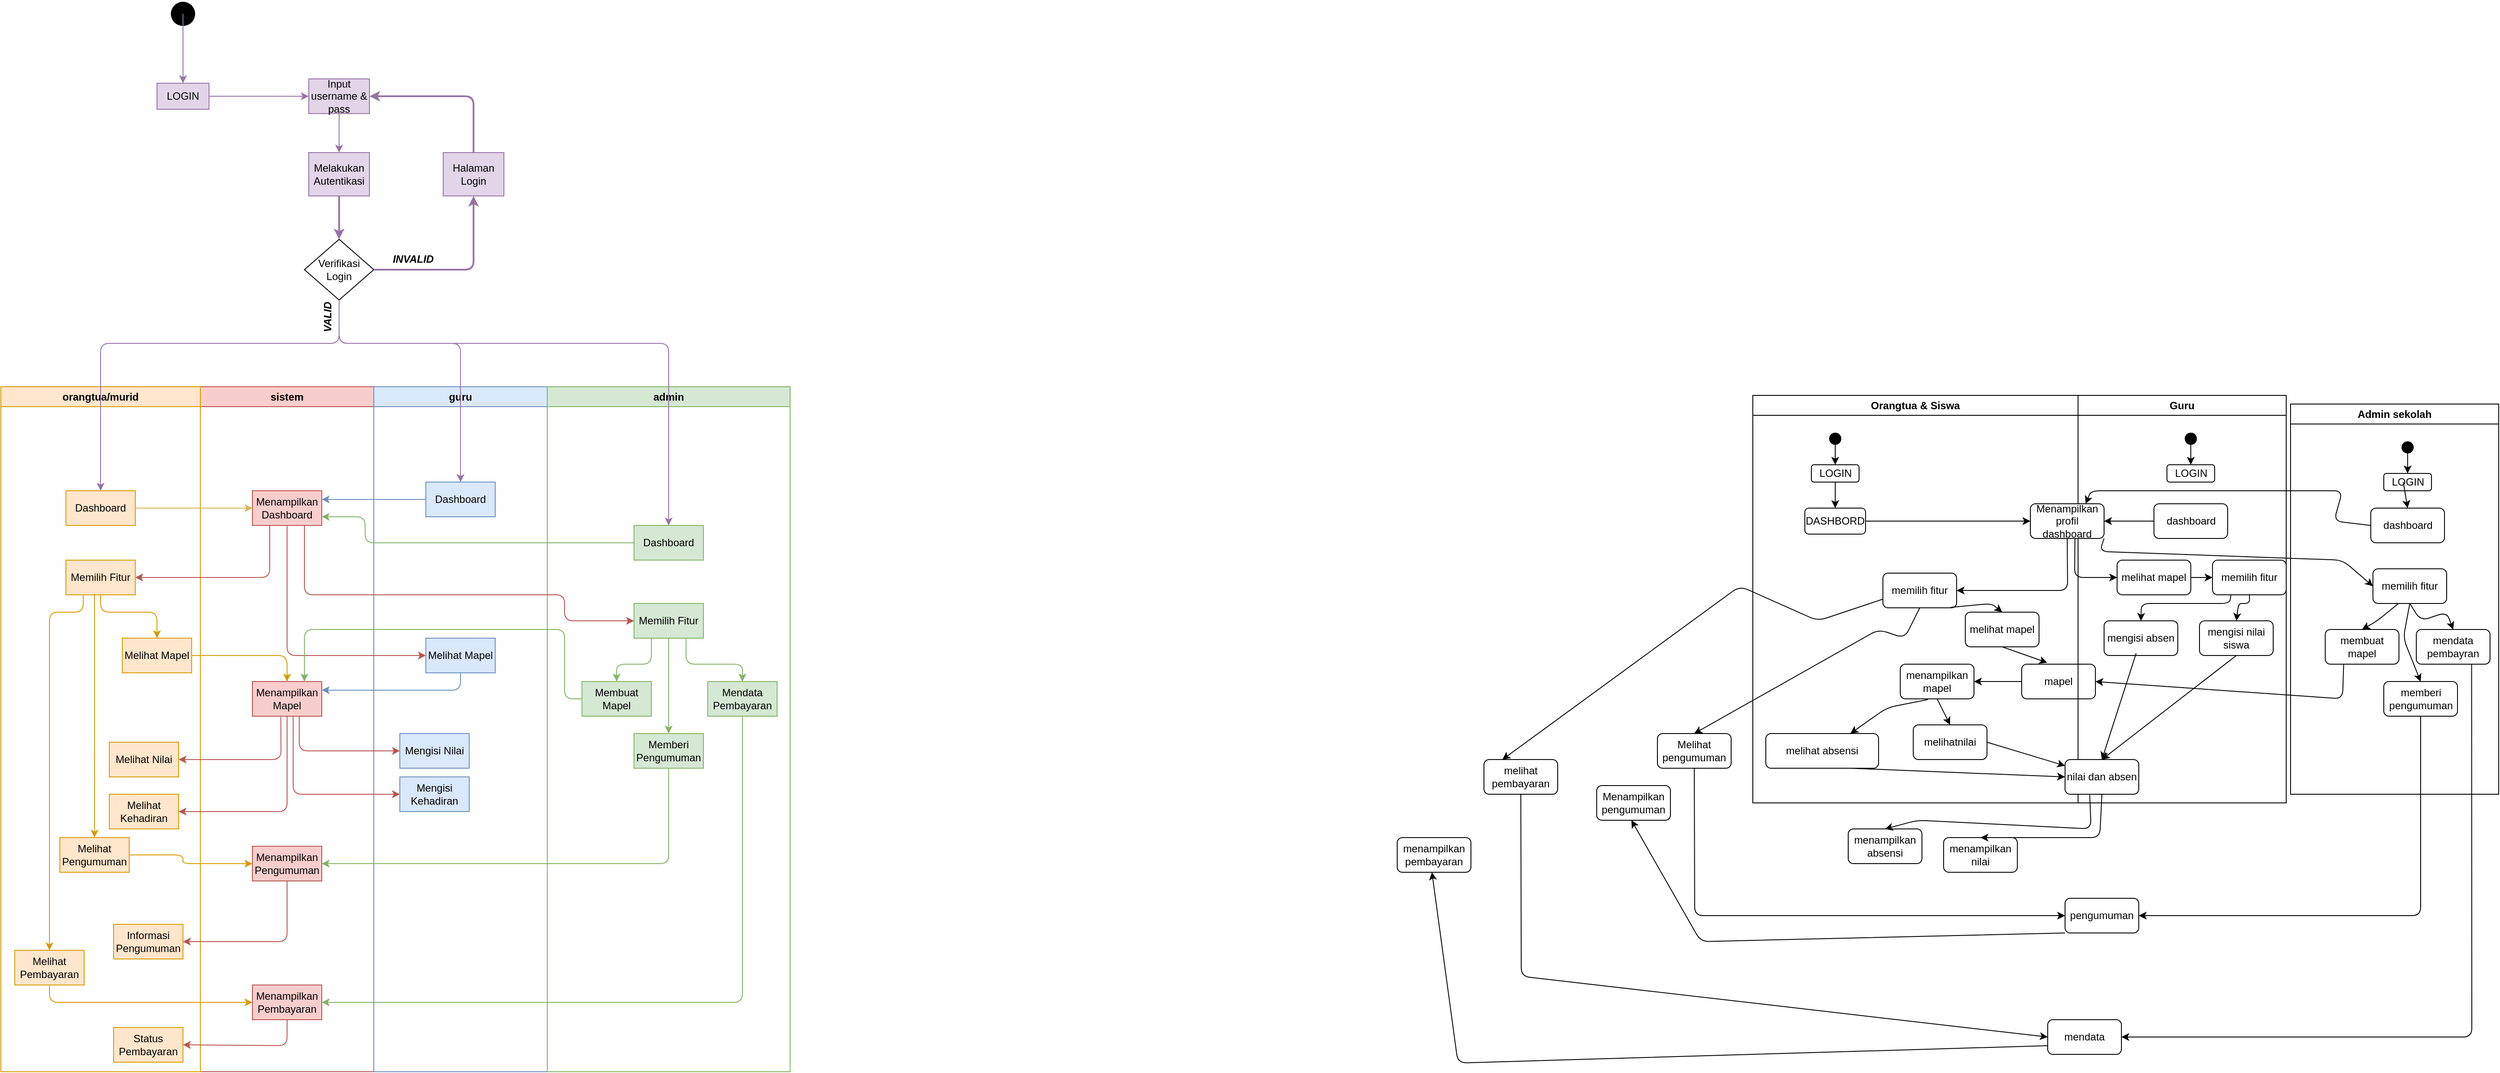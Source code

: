 <mxfile>
    <diagram id="Db7OJCisMnHbvPnB_t9w" name="Page-1">
        <mxGraphModel dx="3560" dy="1804" grid="1" gridSize="10" guides="1" tooltips="1" connect="1" arrows="1" fold="1" page="1" pageScale="1" pageWidth="850" pageHeight="1100" math="0" shadow="0">
            <root>
                <mxCell id="0"/>
                <mxCell id="1" parent="0"/>
                <mxCell id="6" value="Orangtua &amp;amp; Siswa" style="swimlane;whiteSpace=wrap;html=1;" parent="1" vertex="1">
                    <mxGeometry x="-70" y="150" width="375" height="470" as="geometry"/>
                </mxCell>
                <mxCell id="9" value="" style="shape=waypoint;sketch=0;fillStyle=solid;size=6;pointerEvents=1;points=[];fillColor=none;resizable=0;rotatable=0;perimeter=centerPerimeter;snapToPoint=1;strokeWidth=5;" parent="6" vertex="1">
                    <mxGeometry x="85" y="40" width="20" height="20" as="geometry"/>
                </mxCell>
                <mxCell id="11" value="LOGIN" style="rounded=1;whiteSpace=wrap;html=1;" parent="6" vertex="1">
                    <mxGeometry x="67.5" y="80" width="55" height="20" as="geometry"/>
                </mxCell>
                <mxCell id="12" value="" style="endArrow=classic;html=1;exitX=0.398;exitY=0.731;exitDx=0;exitDy=0;exitPerimeter=0;entryX=0.5;entryY=0;entryDx=0;entryDy=0;" parent="6" source="9" target="11" edge="1">
                    <mxGeometry width="50" height="50" relative="1" as="geometry">
                        <mxPoint x="225" y="180" as="sourcePoint"/>
                        <mxPoint x="275" y="130" as="targetPoint"/>
                    </mxGeometry>
                </mxCell>
                <mxCell id="13" value="DASHBORD" style="rounded=1;whiteSpace=wrap;html=1;" parent="6" vertex="1">
                    <mxGeometry x="60" y="130" width="70" height="30" as="geometry"/>
                </mxCell>
                <mxCell id="15" value="memilih fitur" style="rounded=1;whiteSpace=wrap;html=1;" parent="6" vertex="1">
                    <mxGeometry x="150" y="205" width="85" height="40" as="geometry"/>
                </mxCell>
                <mxCell id="16" value="" style="endArrow=classic;html=1;exitX=0.5;exitY=1;exitDx=0;exitDy=0;" parent="6" source="11" target="13" edge="1">
                    <mxGeometry width="50" height="50" relative="1" as="geometry">
                        <mxPoint x="265" y="240" as="sourcePoint"/>
                        <mxPoint x="315" y="190" as="targetPoint"/>
                    </mxGeometry>
                </mxCell>
                <mxCell id="20" value="" style="endArrow=classic;html=1;exitX=0.917;exitY=0.989;exitDx=0;exitDy=0;entryX=0.5;entryY=0;entryDx=0;entryDy=0;exitPerimeter=0;" parent="6" source="15" target="106" edge="1">
                    <mxGeometry width="50" height="50" relative="1" as="geometry">
                        <mxPoint x="105" y="110" as="sourcePoint"/>
                        <mxPoint x="105" y="140" as="targetPoint"/>
                        <Array as="points">
                            <mxPoint x="275" y="240"/>
                        </Array>
                    </mxGeometry>
                </mxCell>
                <mxCell id="58" value="menampilkan mapel" style="rounded=1;whiteSpace=wrap;html=1;" parent="6" vertex="1">
                    <mxGeometry x="170" y="310" width="85" height="40" as="geometry"/>
                </mxCell>
                <mxCell id="19" value="melihat absensi" style="rounded=1;whiteSpace=wrap;html=1;" parent="6" vertex="1">
                    <mxGeometry x="15" y="390" width="130" height="40" as="geometry"/>
                </mxCell>
                <mxCell id="63" value="" style="endArrow=classic;html=1;exitX=0.373;exitY=1.021;exitDx=0;exitDy=0;entryX=0.75;entryY=0;entryDx=0;entryDy=0;exitPerimeter=0;" parent="6" source="58" target="19" edge="1">
                    <mxGeometry width="50" height="50" relative="1" as="geometry">
                        <mxPoint x="100" y="319" as="sourcePoint"/>
                        <mxPoint x="118" y="370" as="targetPoint"/>
                        <Array as="points">
                            <mxPoint x="155" y="360"/>
                        </Array>
                    </mxGeometry>
                </mxCell>
                <mxCell id="55" value="melihatnilai" style="rounded=1;whiteSpace=wrap;html=1;" parent="6" vertex="1">
                    <mxGeometry x="185" y="380" width="85" height="40" as="geometry"/>
                </mxCell>
                <mxCell id="61" value="" style="endArrow=classic;html=1;exitX=0.5;exitY=1;exitDx=0;exitDy=0;entryX=0.5;entryY=0;entryDx=0;entryDy=0;" parent="6" source="58" target="55" edge="1">
                    <mxGeometry width="50" height="50" relative="1" as="geometry">
                        <mxPoint x="75" y="340" as="sourcePoint"/>
                        <mxPoint x="45" y="380" as="targetPoint"/>
                    </mxGeometry>
                </mxCell>
                <mxCell id="106" value="melihat mapel" style="rounded=1;whiteSpace=wrap;html=1;" parent="6" vertex="1">
                    <mxGeometry x="245" y="250" width="85" height="40" as="geometry"/>
                </mxCell>
                <mxCell id="86" value="mapel" style="rounded=1;whiteSpace=wrap;html=1;" parent="6" vertex="1">
                    <mxGeometry x="310" y="310" width="85" height="40" as="geometry"/>
                </mxCell>
                <mxCell id="105" value="" style="endArrow=classic;html=1;exitX=0.5;exitY=1;exitDx=0;exitDy=0;entryX=0.346;entryY=-0.044;entryDx=0;entryDy=0;entryPerimeter=0;" parent="6" source="106" target="86" edge="1">
                    <mxGeometry width="50" height="50" relative="1" as="geometry">
                        <mxPoint x="238" y="255" as="sourcePoint"/>
                        <mxPoint x="238" y="290" as="targetPoint"/>
                        <Array as="points"/>
                    </mxGeometry>
                </mxCell>
                <mxCell id="107" value="" style="endArrow=classic;html=1;exitX=0;exitY=0.5;exitDx=0;exitDy=0;entryX=1;entryY=0.5;entryDx=0;entryDy=0;" parent="6" source="86" target="58" edge="1">
                    <mxGeometry width="50" height="50" relative="1" as="geometry">
                        <mxPoint x="298" y="300" as="sourcePoint"/>
                        <mxPoint x="329" y="318" as="targetPoint"/>
                        <Array as="points"/>
                    </mxGeometry>
                </mxCell>
                <mxCell id="7" value="Guru" style="swimlane;whiteSpace=wrap;html=1;" parent="1" vertex="1">
                    <mxGeometry x="305" y="150" width="240" height="470" as="geometry"/>
                </mxCell>
                <mxCell id="14" value="Menampilkan profil dashboard" style="rounded=1;whiteSpace=wrap;html=1;" parent="7" vertex="1">
                    <mxGeometry x="-55" y="125" width="85" height="40" as="geometry"/>
                </mxCell>
                <mxCell id="21" value="dashboard" style="rounded=1;whiteSpace=wrap;html=1;" parent="7" vertex="1">
                    <mxGeometry x="87.5" y="125" width="85" height="40" as="geometry"/>
                </mxCell>
                <mxCell id="25" value="" style="shape=waypoint;sketch=0;fillStyle=solid;size=6;pointerEvents=1;points=[];fillColor=none;resizable=0;rotatable=0;perimeter=centerPerimeter;snapToPoint=1;strokeWidth=5;" parent="7" vertex="1">
                    <mxGeometry x="120" y="40" width="20" height="20" as="geometry"/>
                </mxCell>
                <mxCell id="26" value="LOGIN" style="rounded=1;whiteSpace=wrap;html=1;" parent="7" vertex="1">
                    <mxGeometry x="102.5" y="80" width="55" height="20" as="geometry"/>
                </mxCell>
                <mxCell id="29" value="" style="endArrow=classic;html=1;entryX=0.5;entryY=0;entryDx=0;entryDy=0;" parent="7" source="25" target="26" edge="1">
                    <mxGeometry width="50" height="50" relative="1" as="geometry">
                        <mxPoint x="-185" y="60" as="sourcePoint"/>
                        <mxPoint x="-185" y="90" as="targetPoint"/>
                    </mxGeometry>
                </mxCell>
                <mxCell id="32" value="melihat mapel" style="rounded=1;whiteSpace=wrap;html=1;" parent="7" vertex="1">
                    <mxGeometry x="45" y="190" width="85" height="40" as="geometry"/>
                </mxCell>
                <mxCell id="34" value="" style="endArrow=classic;html=1;exitX=0;exitY=0.5;exitDx=0;exitDy=0;entryX=1;entryY=0.5;entryDx=0;entryDy=0;" parent="7" source="21" target="14" edge="1">
                    <mxGeometry width="50" height="50" relative="1" as="geometry">
                        <mxPoint x="-150" y="155" as="sourcePoint"/>
                        <mxPoint x="-45" y="155" as="targetPoint"/>
                    </mxGeometry>
                </mxCell>
                <mxCell id="36" value="mengisi absen" style="rounded=1;whiteSpace=wrap;html=1;" parent="7" vertex="1">
                    <mxGeometry x="30" y="260" width="85" height="40" as="geometry"/>
                </mxCell>
                <mxCell id="37" value="mengisi nilai siswa" style="rounded=1;whiteSpace=wrap;html=1;" parent="7" vertex="1">
                    <mxGeometry x="140" y="260" width="85" height="40" as="geometry"/>
                </mxCell>
                <mxCell id="48" value="memilih fitur" style="rounded=1;whiteSpace=wrap;html=1;" parent="7" vertex="1">
                    <mxGeometry x="155" y="190" width="85" height="40" as="geometry"/>
                </mxCell>
                <mxCell id="49" value="" style="endArrow=classic;html=1;entryX=0;entryY=0.5;entryDx=0;entryDy=0;exitX=1;exitY=0.5;exitDx=0;exitDy=0;" parent="7" source="32" target="48" edge="1">
                    <mxGeometry width="50" height="50" relative="1" as="geometry">
                        <mxPoint x="-55" y="260" as="sourcePoint"/>
                        <mxPoint x="-5" y="210" as="targetPoint"/>
                    </mxGeometry>
                </mxCell>
                <mxCell id="50" value="" style="endArrow=classic;html=1;entryX=0.5;entryY=0;entryDx=0;entryDy=0;exitX=0.5;exitY=1;exitDx=0;exitDy=0;" parent="7" source="48" target="37" edge="1">
                    <mxGeometry width="50" height="50" relative="1" as="geometry">
                        <mxPoint x="140" y="220" as="sourcePoint"/>
                        <mxPoint x="165" y="220" as="targetPoint"/>
                        <Array as="points">
                            <mxPoint x="198" y="240"/>
                            <mxPoint x="185" y="240"/>
                        </Array>
                    </mxGeometry>
                </mxCell>
                <mxCell id="51" value="" style="endArrow=classic;html=1;entryX=0.5;entryY=0;entryDx=0;entryDy=0;exitX=0.25;exitY=1;exitDx=0;exitDy=0;" parent="7" source="48" target="36" edge="1">
                    <mxGeometry width="50" height="50" relative="1" as="geometry">
                        <mxPoint x="208" y="240" as="sourcePoint"/>
                        <mxPoint x="193" y="270" as="targetPoint"/>
                        <Array as="points">
                            <mxPoint x="175" y="240"/>
                            <mxPoint x="73" y="240"/>
                        </Array>
                    </mxGeometry>
                </mxCell>
                <mxCell id="64" value="nilai dan absen" style="rounded=1;whiteSpace=wrap;html=1;" parent="7" vertex="1">
                    <mxGeometry x="-15" y="420" width="85" height="40" as="geometry"/>
                </mxCell>
                <mxCell id="65" value="" style="endArrow=classic;html=1;exitX=0.435;exitY=0.937;exitDx=0;exitDy=0;entryX=0.5;entryY=0;entryDx=0;entryDy=0;exitPerimeter=0;" parent="7" source="36" target="64" edge="1">
                    <mxGeometry width="50" height="50" relative="1" as="geometry">
                        <mxPoint x="-53" y="320" as="sourcePoint"/>
                        <mxPoint x="-103" y="470" as="targetPoint"/>
                    </mxGeometry>
                </mxCell>
                <mxCell id="66" value="" style="endArrow=classic;html=1;exitX=0.5;exitY=1;exitDx=0;exitDy=0;entryX=0.5;entryY=0;entryDx=0;entryDy=0;" parent="7" source="37" target="64" edge="1">
                    <mxGeometry width="50" height="50" relative="1" as="geometry">
                        <mxPoint x="77" y="307" as="sourcePoint"/>
                        <mxPoint x="12" y="370" as="targetPoint"/>
                    </mxGeometry>
                </mxCell>
                <mxCell id="8" value="Admin sekolah" style="swimlane;whiteSpace=wrap;html=1;startSize=23;" parent="1" vertex="1">
                    <mxGeometry x="550" y="160" width="240" height="450" as="geometry"/>
                </mxCell>
                <mxCell id="27" value="LOGIN" style="rounded=1;whiteSpace=wrap;html=1;" parent="8" vertex="1">
                    <mxGeometry x="107.5" y="80" width="55" height="20" as="geometry"/>
                </mxCell>
                <mxCell id="28" value="" style="shape=waypoint;sketch=0;fillStyle=solid;size=6;pointerEvents=1;points=[];fillColor=none;resizable=0;rotatable=0;perimeter=centerPerimeter;snapToPoint=1;strokeWidth=5;" parent="8" vertex="1">
                    <mxGeometry x="125" y="40" width="20" height="20" as="geometry"/>
                </mxCell>
                <mxCell id="30" value="" style="endArrow=classic;html=1;entryX=0.5;entryY=0;entryDx=0;entryDy=0;exitX=0.002;exitY=0.872;exitDx=0;exitDy=0;exitPerimeter=0;" parent="8" source="28" target="27" edge="1">
                    <mxGeometry width="50" height="50" relative="1" as="geometry">
                        <mxPoint x="-100" y="60" as="sourcePoint"/>
                        <mxPoint x="-100" y="90" as="targetPoint"/>
                    </mxGeometry>
                </mxCell>
                <mxCell id="31" value="dashboard" style="rounded=1;whiteSpace=wrap;html=1;" parent="8" vertex="1">
                    <mxGeometry x="92.5" y="120" width="85" height="40" as="geometry"/>
                </mxCell>
                <mxCell id="70" value="memilih fitur" style="rounded=1;whiteSpace=wrap;html=1;" parent="8" vertex="1">
                    <mxGeometry x="95" y="190" width="85" height="40" as="geometry"/>
                </mxCell>
                <mxCell id="80" value="mendata pembayran" style="rounded=1;whiteSpace=wrap;html=1;" parent="8" vertex="1">
                    <mxGeometry x="145" y="260" width="85" height="40" as="geometry"/>
                </mxCell>
                <mxCell id="81" value="memberi pengumuman" style="rounded=1;whiteSpace=wrap;html=1;" parent="8" vertex="1">
                    <mxGeometry x="107.5" y="320" width="85" height="40" as="geometry"/>
                </mxCell>
                <mxCell id="82" value="" style="endArrow=classic;html=1;entryX=0.5;entryY=0;entryDx=0;entryDy=0;exitX=0.5;exitY=1;exitDx=0;exitDy=0;" parent="8" source="70" target="81" edge="1">
                    <mxGeometry width="50" height="50" relative="1" as="geometry">
                        <mxPoint x="-37" y="230" as="sourcePoint"/>
                        <mxPoint x="-52" y="260" as="targetPoint"/>
                        <Array as="points">
                            <mxPoint x="130" y="270"/>
                        </Array>
                    </mxGeometry>
                </mxCell>
                <mxCell id="83" value="" style="endArrow=classic;html=1;entryX=0.5;entryY=0;entryDx=0;entryDy=0;exitX=0.5;exitY=1;exitDx=0;exitDy=0;" parent="8" source="70" target="80" edge="1">
                    <mxGeometry width="50" height="50" relative="1" as="geometry">
                        <mxPoint x="143" y="330" as="sourcePoint"/>
                        <mxPoint x="40" y="360" as="targetPoint"/>
                        <Array as="points">
                            <mxPoint x="150" y="250"/>
                            <mxPoint x="180" y="240"/>
                        </Array>
                    </mxGeometry>
                </mxCell>
                <mxCell id="84" value="membuat mapel" style="rounded=1;whiteSpace=wrap;html=1;" parent="8" vertex="1">
                    <mxGeometry x="40" y="260" width="85" height="40" as="geometry"/>
                </mxCell>
                <mxCell id="108" value="" style="endArrow=classic;html=1;entryX=0.5;entryY=0;entryDx=0;entryDy=0;exitX=0.343;exitY=1.006;exitDx=0;exitDy=0;exitPerimeter=0;" parent="8" source="70" target="84" edge="1">
                    <mxGeometry width="50" height="50" relative="1" as="geometry">
                        <mxPoint x="148" y="240" as="sourcePoint"/>
                        <mxPoint x="198" y="270" as="targetPoint"/>
                        <Array as="points">
                            <mxPoint x="100" y="250"/>
                        </Array>
                    </mxGeometry>
                </mxCell>
                <mxCell id="17" value="" style="endArrow=classic;html=1;exitX=1;exitY=0.5;exitDx=0;exitDy=0;entryX=0;entryY=0.5;entryDx=0;entryDy=0;" parent="1" source="13" target="14" edge="1">
                    <mxGeometry width="50" height="50" relative="1" as="geometry">
                        <mxPoint x="170" y="260" as="sourcePoint"/>
                        <mxPoint x="170" y="290" as="targetPoint"/>
                    </mxGeometry>
                </mxCell>
                <mxCell id="18" value="" style="endArrow=classic;html=1;exitX=0.5;exitY=1;exitDx=0;exitDy=0;entryX=1;entryY=0.5;entryDx=0;entryDy=0;" parent="1" source="14" target="15" edge="1">
                    <mxGeometry width="50" height="50" relative="1" as="geometry">
                        <mxPoint x="205" y="305" as="sourcePoint"/>
                        <mxPoint x="270" y="305" as="targetPoint"/>
                        <Array as="points">
                            <mxPoint x="293" y="375"/>
                        </Array>
                    </mxGeometry>
                </mxCell>
                <mxCell id="35" value="" style="endArrow=classic;html=1;exitX=0.605;exitY=1.004;exitDx=0;exitDy=0;exitPerimeter=0;" parent="1" source="14" edge="1">
                    <mxGeometry width="50" height="50" relative="1" as="geometry">
                        <mxPoint x="403" y="305" as="sourcePoint"/>
                        <mxPoint x="350" y="360" as="targetPoint"/>
                        <Array as="points">
                            <mxPoint x="301" y="360"/>
                        </Array>
                    </mxGeometry>
                </mxCell>
                <mxCell id="68" value="" style="endArrow=classic;html=1;exitX=1;exitY=0.5;exitDx=0;exitDy=0;" parent="1" source="55" target="64" edge="1">
                    <mxGeometry width="50" height="50" relative="1" as="geometry">
                        <mxPoint x="402" y="477" as="sourcePoint"/>
                        <mxPoint x="337" y="540" as="targetPoint"/>
                    </mxGeometry>
                </mxCell>
                <mxCell id="69" value="" style="endArrow=classic;html=1;exitX=0.75;exitY=1;exitDx=0;exitDy=0;entryX=0;entryY=0.5;entryDx=0;entryDy=0;" parent="1" source="19" target="64" edge="1">
                    <mxGeometry width="50" height="50" relative="1" as="geometry">
                        <mxPoint x="165" y="560" as="sourcePoint"/>
                        <mxPoint x="237" y="480" as="targetPoint"/>
                    </mxGeometry>
                </mxCell>
                <mxCell id="73" value="menampilkan nilai" style="rounded=1;whiteSpace=wrap;html=1;" parent="1" vertex="1">
                    <mxGeometry x="150" y="660" width="85" height="40" as="geometry"/>
                </mxCell>
                <mxCell id="74" value="menampilkan absensi" style="rounded=1;whiteSpace=wrap;html=1;" parent="1" vertex="1">
                    <mxGeometry x="40" y="650" width="85" height="40" as="geometry"/>
                </mxCell>
                <mxCell id="75" value="" style="endArrow=classic;html=1;exitX=0.335;exitY=1.018;exitDx=0;exitDy=0;entryX=0.5;entryY=0;entryDx=0;entryDy=0;exitPerimeter=0;" parent="1" source="64" target="74" edge="1">
                    <mxGeometry width="50" height="50" relative="1" as="geometry">
                        <mxPoint x="143" y="560" as="sourcePoint"/>
                        <mxPoint x="300" y="620" as="targetPoint"/>
                        <Array as="points">
                            <mxPoint x="320" y="650"/>
                            <mxPoint x="120" y="640"/>
                        </Array>
                    </mxGeometry>
                </mxCell>
                <mxCell id="76" value="" style="endArrow=classic;html=1;exitX=0.5;exitY=1;exitDx=0;exitDy=0;entryX=0.5;entryY=0;entryDx=0;entryDy=0;" parent="1" source="64" target="73" edge="1">
                    <mxGeometry width="50" height="50" relative="1" as="geometry">
                        <mxPoint x="328" y="641" as="sourcePoint"/>
                        <mxPoint x="133" y="670" as="targetPoint"/>
                        <Array as="points">
                            <mxPoint x="330" y="660"/>
                            <mxPoint x="240" y="660"/>
                        </Array>
                    </mxGeometry>
                </mxCell>
                <mxCell id="77" value="" style="endArrow=classic;html=1;entryX=0.5;entryY=0;entryDx=0;entryDy=0;" parent="1" target="31" edge="1">
                    <mxGeometry width="50" height="50" relative="1" as="geometry">
                        <mxPoint x="680" y="250" as="sourcePoint"/>
                        <mxPoint x="690" y="240" as="targetPoint"/>
                    </mxGeometry>
                </mxCell>
                <mxCell id="78" value="" style="endArrow=classic;html=1;entryX=0.75;entryY=0;entryDx=0;entryDy=0;exitX=0;exitY=0.5;exitDx=0;exitDy=0;" parent="1" source="31" target="14" edge="1">
                    <mxGeometry width="50" height="50" relative="1" as="geometry">
                        <mxPoint x="690" y="210" as="sourcePoint"/>
                        <mxPoint x="690" y="240" as="targetPoint"/>
                        <Array as="points">
                            <mxPoint x="600" y="295"/>
                            <mxPoint x="610" y="260"/>
                            <mxPoint x="320" y="260"/>
                        </Array>
                    </mxGeometry>
                </mxCell>
                <mxCell id="79" value="" style="endArrow=classic;html=1;exitX=1;exitY=1;exitDx=0;exitDy=0;entryX=0;entryY=0.5;entryDx=0;entryDy=0;" parent="1" source="14" target="70" edge="1">
                    <mxGeometry width="50" height="50" relative="1" as="geometry">
                        <mxPoint x="403" y="305" as="sourcePoint"/>
                        <mxPoint x="345" y="305" as="targetPoint"/>
                        <Array as="points">
                            <mxPoint x="330" y="330"/>
                            <mxPoint x="610" y="340"/>
                        </Array>
                    </mxGeometry>
                </mxCell>
                <mxCell id="85" value="" style="endArrow=classic;html=1;exitX=0.25;exitY=1;exitDx=0;exitDy=0;entryX=1;entryY=0.5;entryDx=0;entryDy=0;" parent="1" source="84" target="86" edge="1">
                    <mxGeometry width="50" height="50" relative="1" as="geometry">
                        <mxPoint x="627.35" y="480" as="sourcePoint"/>
                        <mxPoint x="580" y="509.72" as="targetPoint"/>
                        <Array as="points">
                            <mxPoint x="610" y="500"/>
                        </Array>
                    </mxGeometry>
                </mxCell>
                <mxCell id="56" value="melihat pembayaran" style="rounded=1;whiteSpace=wrap;html=1;" parent="1" vertex="1">
                    <mxGeometry x="-380" y="570" width="85" height="40" as="geometry"/>
                </mxCell>
                <mxCell id="59" value="" style="endArrow=classic;html=1;exitX=0;exitY=0.75;exitDx=0;exitDy=0;entryX=0.25;entryY=0;entryDx=0;entryDy=0;" parent="1" source="15" target="56" edge="1">
                    <mxGeometry width="50" height="50" relative="1" as="geometry">
                        <mxPoint x="90" y="385" as="sourcePoint"/>
                        <mxPoint x="-17" y="430" as="targetPoint"/>
                        <Array as="points">
                            <mxPoint x="5" y="410"/>
                            <mxPoint x="-85" y="370"/>
                        </Array>
                    </mxGeometry>
                </mxCell>
                <mxCell id="57" value="Melihat pengumuman" style="rounded=1;whiteSpace=wrap;html=1;" parent="1" vertex="1">
                    <mxGeometry x="-180" y="540" width="85" height="40" as="geometry"/>
                </mxCell>
                <mxCell id="60" value="" style="endArrow=classic;html=1;exitX=0.5;exitY=1;exitDx=0;exitDy=0;entryX=0.5;entryY=0;entryDx=0;entryDy=0;" parent="1" source="15" target="57" edge="1">
                    <mxGeometry width="50" height="50" relative="1" as="geometry">
                        <mxPoint x="90" y="395" as="sourcePoint"/>
                        <mxPoint x="51" y="430" as="targetPoint"/>
                        <Array as="points">
                            <mxPoint x="105" y="430"/>
                            <mxPoint x="75" y="420"/>
                        </Array>
                    </mxGeometry>
                </mxCell>
                <mxCell id="109" value="pengumuman" style="rounded=1;whiteSpace=wrap;html=1;" parent="1" vertex="1">
                    <mxGeometry x="290" y="730" width="85" height="40" as="geometry"/>
                </mxCell>
                <mxCell id="110" value="mendata" style="rounded=1;whiteSpace=wrap;html=1;" parent="1" vertex="1">
                    <mxGeometry x="270" y="870" width="85" height="40" as="geometry"/>
                </mxCell>
                <mxCell id="111" value="" style="endArrow=classic;html=1;exitX=0.5;exitY=1;exitDx=0;exitDy=0;entryX=1;entryY=0.5;entryDx=0;entryDy=0;" parent="1" source="81" target="109" edge="1">
                    <mxGeometry width="50" height="50" relative="1" as="geometry">
                        <mxPoint x="650" y="670" as="sourcePoint"/>
                        <mxPoint x="390" y="815" as="targetPoint"/>
                        <Array as="points">
                            <mxPoint x="700" y="750"/>
                        </Array>
                    </mxGeometry>
                </mxCell>
                <mxCell id="112" value="" style="endArrow=classic;html=1;exitX=0.5;exitY=1;exitDx=0;exitDy=0;entryX=0;entryY=0.5;entryDx=0;entryDy=0;" parent="1" source="57" target="109" edge="1">
                    <mxGeometry width="50" height="50" relative="1" as="geometry">
                        <mxPoint x="710" y="530" as="sourcePoint"/>
                        <mxPoint x="365" y="760" as="targetPoint"/>
                        <Array as="points">
                            <mxPoint x="-137" y="750"/>
                        </Array>
                    </mxGeometry>
                </mxCell>
                <mxCell id="113" value="" style="endArrow=classic;html=1;exitX=0;exitY=1;exitDx=0;exitDy=0;" parent="1" source="109" edge="1">
                    <mxGeometry width="50" height="50" relative="1" as="geometry">
                        <mxPoint x="-240" y="670" as="sourcePoint"/>
                        <mxPoint x="-210" y="640" as="targetPoint"/>
                        <Array as="points">
                            <mxPoint x="-130" y="780"/>
                        </Array>
                    </mxGeometry>
                </mxCell>
                <mxCell id="114" value="Menampilkan pengumuman" style="rounded=1;whiteSpace=wrap;html=1;" parent="1" vertex="1">
                    <mxGeometry x="-250" y="600" width="85" height="40" as="geometry"/>
                </mxCell>
                <mxCell id="115" value="" style="endArrow=classic;html=1;exitX=0.75;exitY=1;exitDx=0;exitDy=0;entryX=1;entryY=0.5;entryDx=0;entryDy=0;" parent="1" source="80" target="110" edge="1">
                    <mxGeometry width="50" height="50" relative="1" as="geometry">
                        <mxPoint x="710" y="530" as="sourcePoint"/>
                        <mxPoint x="385" y="760" as="targetPoint"/>
                        <Array as="points">
                            <mxPoint x="759" y="890"/>
                        </Array>
                    </mxGeometry>
                </mxCell>
                <mxCell id="116" value="" style="endArrow=classic;html=1;exitX=0.5;exitY=1;exitDx=0;exitDy=0;entryX=0;entryY=0.5;entryDx=0;entryDy=0;" parent="1" source="56" target="110" edge="1">
                    <mxGeometry width="50" height="50" relative="1" as="geometry">
                        <mxPoint x="54" y="550" as="sourcePoint"/>
                        <mxPoint x="-350" y="980" as="targetPoint"/>
                        <Array as="points">
                            <mxPoint x="-337" y="820"/>
                        </Array>
                    </mxGeometry>
                </mxCell>
                <mxCell id="117" value="" style="endArrow=classic;html=1;exitX=0;exitY=0.75;exitDx=0;exitDy=0;" parent="1" source="110" edge="1">
                    <mxGeometry width="50" height="50" relative="1" as="geometry">
                        <mxPoint x="-410" y="710" as="sourcePoint"/>
                        <mxPoint x="-440" y="700" as="targetPoint"/>
                        <Array as="points">
                            <mxPoint x="-410" y="920"/>
                        </Array>
                    </mxGeometry>
                </mxCell>
                <mxCell id="118" value="menampilkan pembayaran" style="rounded=1;whiteSpace=wrap;html=1;" parent="1" vertex="1">
                    <mxGeometry x="-480" y="660" width="85" height="40" as="geometry"/>
                </mxCell>
                <mxCell id="137" value="sistem" style="swimlane;whiteSpace=wrap;html=1;fillColor=#f8cecc;strokeColor=#b85450;" parent="1" vertex="1">
                    <mxGeometry x="-1860" y="140" width="200" height="790" as="geometry"/>
                </mxCell>
                <mxCell id="145" value="Menampilkan Dashboard" style="rounded=0;whiteSpace=wrap;html=1;fillColor=#f8cecc;strokeColor=#b85450;" parent="137" vertex="1">
                    <mxGeometry x="60" y="120" width="80" height="40" as="geometry"/>
                </mxCell>
                <mxCell id="158" value="Menampilkan Mapel" style="rounded=0;whiteSpace=wrap;html=1;fillColor=#f8cecc;strokeColor=#b85450;" parent="137" vertex="1">
                    <mxGeometry x="60" y="340" width="80" height="40" as="geometry"/>
                </mxCell>
                <mxCell id="182" value="Menampilkan Pengumuman" style="rounded=0;whiteSpace=wrap;html=1;fillColor=#f8cecc;strokeColor=#b85450;" parent="137" vertex="1">
                    <mxGeometry x="60" y="530" width="80" height="40" as="geometry"/>
                </mxCell>
                <mxCell id="186" value="Menampilkan Pembayaran" style="rounded=0;whiteSpace=wrap;html=1;fillColor=#f8cecc;strokeColor=#b85450;" parent="137" vertex="1">
                    <mxGeometry x="60" y="690" width="80" height="40" as="geometry"/>
                </mxCell>
                <mxCell id="138" value="guru" style="swimlane;whiteSpace=wrap;html=1;fillColor=#dae8fc;strokeColor=#6c8ebf;" parent="1" vertex="1">
                    <mxGeometry x="-1660" y="140" width="200" height="790" as="geometry"/>
                </mxCell>
                <mxCell id="160" value="Dashboard" style="rounded=0;whiteSpace=wrap;html=1;fillColor=#dae8fc;strokeColor=#6c8ebf;" parent="138" vertex="1">
                    <mxGeometry x="60" y="110" width="80" height="40" as="geometry"/>
                </mxCell>
                <mxCell id="162" value="Melihat Mapel" style="rounded=0;whiteSpace=wrap;html=1;fillColor=#dae8fc;strokeColor=#6c8ebf;" parent="138" vertex="1">
                    <mxGeometry x="60" y="290" width="80" height="40" as="geometry"/>
                </mxCell>
                <mxCell id="177" value="Mengisi Nilai" style="rounded=0;whiteSpace=wrap;html=1;fillColor=#dae8fc;strokeColor=#6c8ebf;" parent="138" vertex="1">
                    <mxGeometry x="30" y="400" width="80" height="40" as="geometry"/>
                </mxCell>
                <mxCell id="178" value="Mengisi Kehadiran" style="rounded=0;whiteSpace=wrap;html=1;fillColor=#dae8fc;strokeColor=#6c8ebf;" parent="138" vertex="1">
                    <mxGeometry x="30" y="450" width="80" height="40" as="geometry"/>
                </mxCell>
                <mxCell id="181" value="" style="endArrow=classic;html=1;exitX=0.5;exitY=1;exitDx=0;exitDy=0;fillColor=#d5e8d4;strokeColor=#82b366;" parent="138" source="170" edge="1">
                    <mxGeometry width="50" height="50" relative="1" as="geometry">
                        <mxPoint x="60" y="570" as="sourcePoint"/>
                        <mxPoint x="-60" y="550" as="targetPoint"/>
                        <Array as="points">
                            <mxPoint x="340" y="550"/>
                        </Array>
                    </mxGeometry>
                </mxCell>
                <mxCell id="139" value="admin" style="swimlane;whiteSpace=wrap;html=1;fillColor=#d5e8d4;strokeColor=#82b366;" parent="1" vertex="1">
                    <mxGeometry x="-1460" y="140" width="280" height="790" as="geometry"/>
                </mxCell>
                <mxCell id="164" value="Dashboard" style="rounded=0;whiteSpace=wrap;html=1;fillColor=#d5e8d4;strokeColor=#82b366;" parent="139" vertex="1">
                    <mxGeometry x="100" y="160" width="80" height="40" as="geometry"/>
                </mxCell>
                <mxCell id="167" value="Memilih Fitur" style="rounded=0;whiteSpace=wrap;html=1;fillColor=#d5e8d4;strokeColor=#82b366;" parent="139" vertex="1">
                    <mxGeometry x="100" y="250" width="80" height="40" as="geometry"/>
                </mxCell>
                <mxCell id="168" value="Membuat Mapel" style="rounded=0;whiteSpace=wrap;html=1;fillColor=#d5e8d4;strokeColor=#82b366;" parent="139" vertex="1">
                    <mxGeometry x="40" y="340" width="80" height="40" as="geometry"/>
                </mxCell>
                <mxCell id="169" value="Mendata Pembayaran" style="rounded=0;whiteSpace=wrap;html=1;fillColor=#d5e8d4;strokeColor=#82b366;" parent="139" vertex="1">
                    <mxGeometry x="185" y="340" width="80" height="40" as="geometry"/>
                </mxCell>
                <mxCell id="170" value="Memberi Pengumuman" style="rounded=0;whiteSpace=wrap;html=1;fillColor=#d5e8d4;strokeColor=#82b366;" parent="139" vertex="1">
                    <mxGeometry x="100" y="400" width="80" height="40" as="geometry"/>
                </mxCell>
                <mxCell id="200" value="" style="endArrow=classic;html=1;exitX=0.5;exitY=1;exitDx=0;exitDy=0;fillColor=#d5e8d4;strokeColor=#82b366;" parent="139" source="167" edge="1">
                    <mxGeometry width="50" height="50" relative="1" as="geometry">
                        <mxPoint x="160" y="60" as="sourcePoint"/>
                        <mxPoint x="140" y="400" as="targetPoint"/>
                    </mxGeometry>
                </mxCell>
                <mxCell id="202" value="" style="endArrow=classic;html=1;exitX=0.25;exitY=1;exitDx=0;exitDy=0;fillColor=#d5e8d4;strokeColor=#82b366;entryX=0.5;entryY=0;entryDx=0;entryDy=0;" parent="139" source="167" target="168" edge="1">
                    <mxGeometry width="50" height="50" relative="1" as="geometry">
                        <mxPoint x="150" y="300" as="sourcePoint"/>
                        <mxPoint x="150" y="410" as="targetPoint"/>
                        <Array as="points">
                            <mxPoint x="120" y="320"/>
                            <mxPoint x="80" y="320"/>
                        </Array>
                    </mxGeometry>
                </mxCell>
                <mxCell id="203" value="" style="endArrow=classic;html=1;exitX=0.75;exitY=1;exitDx=0;exitDy=0;fillColor=#d5e8d4;strokeColor=#82b366;entryX=0.5;entryY=0;entryDx=0;entryDy=0;" parent="139" source="167" target="169" edge="1">
                    <mxGeometry width="50" height="50" relative="1" as="geometry">
                        <mxPoint x="130" y="300" as="sourcePoint"/>
                        <mxPoint x="90" y="350" as="targetPoint"/>
                        <Array as="points">
                            <mxPoint x="160" y="320"/>
                            <mxPoint x="225" y="320"/>
                        </Array>
                    </mxGeometry>
                </mxCell>
                <mxCell id="140" value="orangtua/murid" style="swimlane;whiteSpace=wrap;html=1;fillColor=#ffe6cc;strokeColor=#d79b00;" parent="1" vertex="1">
                    <mxGeometry x="-2090" y="140" width="230" height="790" as="geometry"/>
                </mxCell>
                <mxCell id="144" value="Dashboard" style="rounded=0;whiteSpace=wrap;html=1;fillColor=#ffe6cc;strokeColor=#d79b00;" parent="140" vertex="1">
                    <mxGeometry x="75" y="120" width="80" height="40" as="geometry"/>
                </mxCell>
                <mxCell id="146" value="Memilih Fitur" style="rounded=0;whiteSpace=wrap;html=1;fillColor=#ffe6cc;strokeColor=#d79b00;" parent="140" vertex="1">
                    <mxGeometry x="75" y="200" width="80" height="40" as="geometry"/>
                </mxCell>
                <mxCell id="152" value="" style="endArrow=classic;html=1;exitX=0.5;exitY=1;exitDx=0;exitDy=0;entryX=0.5;entryY=0;entryDx=0;entryDy=0;fillColor=#ffe6cc;strokeColor=#d79b00;" parent="140" source="146" target="153" edge="1">
                    <mxGeometry width="50" height="50" relative="1" as="geometry">
                        <mxPoint x="160" y="240" as="sourcePoint"/>
                        <mxPoint x="100" y="260" as="targetPoint"/>
                        <Array as="points">
                            <mxPoint x="115" y="260"/>
                            <mxPoint x="180" y="260"/>
                        </Array>
                    </mxGeometry>
                </mxCell>
                <mxCell id="153" value="Melihat Mapel" style="rounded=0;whiteSpace=wrap;html=1;fillColor=#ffe6cc;strokeColor=#d79b00;" parent="140" vertex="1">
                    <mxGeometry x="140" y="290" width="80" height="40" as="geometry"/>
                </mxCell>
                <mxCell id="155" value="Melihat Pengumuman" style="rounded=0;whiteSpace=wrap;html=1;fillColor=#ffe6cc;strokeColor=#d79b00;" parent="140" vertex="1">
                    <mxGeometry x="68" y="520" width="80" height="40" as="geometry"/>
                </mxCell>
                <mxCell id="154" value="" style="endArrow=classic;html=1;exitX=0.412;exitY=0.971;exitDx=0;exitDy=0;exitPerimeter=0;entryX=0.5;entryY=0;entryDx=0;entryDy=0;fillColor=#ffe6cc;strokeColor=#d79b00;" parent="140" source="146" target="155" edge="1">
                    <mxGeometry width="50" height="50" relative="1" as="geometry">
                        <mxPoint x="110" y="260" as="sourcePoint"/>
                        <mxPoint x="103" y="500" as="targetPoint"/>
                        <Array as="points"/>
                    </mxGeometry>
                </mxCell>
                <mxCell id="156" value="Melihat Pembayaran" style="rounded=0;whiteSpace=wrap;html=1;fillColor=#ffe6cc;strokeColor=#d79b00;" parent="140" vertex="1">
                    <mxGeometry x="16" y="650" width="80" height="40" as="geometry"/>
                </mxCell>
                <mxCell id="157" value="" style="endArrow=classic;html=1;exitX=0.25;exitY=1;exitDx=0;exitDy=0;entryX=0.5;entryY=0;entryDx=0;entryDy=0;fillColor=#ffe6cc;strokeColor=#d79b00;" parent="140" source="146" target="156" edge="1">
                    <mxGeometry width="50" height="50" relative="1" as="geometry">
                        <mxPoint x="125" y="250" as="sourcePoint"/>
                        <mxPoint x="190" y="300" as="targetPoint"/>
                        <Array as="points">
                            <mxPoint x="95" y="260"/>
                            <mxPoint x="56" y="260"/>
                        </Array>
                    </mxGeometry>
                </mxCell>
                <mxCell id="171" value="Melihat Nilai" style="rounded=0;whiteSpace=wrap;html=1;fillColor=#ffe6cc;strokeColor=#d79b00;" parent="140" vertex="1">
                    <mxGeometry x="125" y="410" width="80" height="40" as="geometry"/>
                </mxCell>
                <mxCell id="172" value="Melihat Kehadiran" style="rounded=0;whiteSpace=wrap;html=1;fillColor=#ffe6cc;strokeColor=#d79b00;" parent="140" vertex="1">
                    <mxGeometry x="125" y="470" width="80" height="40" as="geometry"/>
                </mxCell>
                <mxCell id="183" value="Informasi Pengumuman" style="rounded=0;whiteSpace=wrap;html=1;fillColor=#ffe6cc;strokeColor=#d79b00;" parent="140" vertex="1">
                    <mxGeometry x="130" y="620" width="80" height="40" as="geometry"/>
                </mxCell>
                <mxCell id="188" value="Status Pembayaran" style="rounded=0;whiteSpace=wrap;html=1;fillColor=#ffe6cc;strokeColor=#d79b00;" parent="140" vertex="1">
                    <mxGeometry x="130" y="739" width="80" height="40" as="geometry"/>
                </mxCell>
                <mxCell id="148" value="" style="endArrow=classic;html=1;exitX=1;exitY=0.5;exitDx=0;exitDy=0;entryX=0;entryY=0.5;entryDx=0;entryDy=0;fillColor=#fff2cc;strokeColor=#d6b656;" parent="1" source="144" target="145" edge="1">
                    <mxGeometry width="50" height="50" relative="1" as="geometry">
                        <mxPoint x="-1920" y="290" as="sourcePoint"/>
                        <mxPoint x="-1870" y="240" as="targetPoint"/>
                    </mxGeometry>
                </mxCell>
                <mxCell id="149" value="" style="endArrow=classic;html=1;entryX=1;entryY=0.5;entryDx=0;entryDy=0;fillColor=#f8cecc;strokeColor=#b85450;exitX=0.25;exitY=1;exitDx=0;exitDy=0;" parent="1" source="145" target="146" edge="1">
                    <mxGeometry width="50" height="50" relative="1" as="geometry">
                        <mxPoint x="-1770" y="320" as="sourcePoint"/>
                        <mxPoint x="-1790" y="290" as="targetPoint"/>
                        <Array as="points">
                            <mxPoint x="-1780" y="360"/>
                        </Array>
                    </mxGeometry>
                </mxCell>
                <mxCell id="159" value="" style="endArrow=classic;html=1;entryX=0.5;entryY=0;entryDx=0;entryDy=0;exitX=1;exitY=0.5;exitDx=0;exitDy=0;fillColor=#ffe6cc;strokeColor=#d79b00;" parent="1" source="153" target="158" edge="1">
                    <mxGeometry width="50" height="50" relative="1" as="geometry">
                        <mxPoint x="-1860" y="460" as="sourcePoint"/>
                        <mxPoint x="-1755" y="470" as="targetPoint"/>
                        <Array as="points">
                            <mxPoint x="-1760" y="450"/>
                        </Array>
                    </mxGeometry>
                </mxCell>
                <mxCell id="161" value="" style="endArrow=classic;html=1;entryX=1;entryY=0.25;entryDx=0;entryDy=0;exitX=0;exitY=0.5;exitDx=0;exitDy=0;fillColor=#dae8fc;strokeColor=#6c8ebf;" parent="1" source="160" target="145" edge="1">
                    <mxGeometry width="50" height="50" relative="1" as="geometry">
                        <mxPoint x="-1860" y="460" as="sourcePoint"/>
                        <mxPoint x="-1750" y="480" as="targetPoint"/>
                        <Array as="points"/>
                    </mxGeometry>
                </mxCell>
                <mxCell id="163" value="" style="endArrow=classic;html=1;exitX=0.5;exitY=1;exitDx=0;exitDy=0;entryX=0;entryY=0.5;entryDx=0;entryDy=0;fillColor=#f8cecc;strokeColor=#b85450;" parent="1" source="145" target="162" edge="1">
                    <mxGeometry width="50" height="50" relative="1" as="geometry">
                        <mxPoint x="-1485" y="380" as="sourcePoint"/>
                        <mxPoint x="-1610" y="390" as="targetPoint"/>
                        <Array as="points">
                            <mxPoint x="-1760" y="450"/>
                        </Array>
                    </mxGeometry>
                </mxCell>
                <mxCell id="165" value="" style="endArrow=classic;html=1;entryX=1;entryY=0.75;entryDx=0;entryDy=0;exitX=0;exitY=0.5;exitDx=0;exitDy=0;fillColor=#d5e8d4;strokeColor=#82b366;" parent="1" source="164" target="145" edge="1">
                    <mxGeometry width="50" height="50" relative="1" as="geometry">
                        <mxPoint x="-1390" y="430" as="sourcePoint"/>
                        <mxPoint x="-1590" y="340" as="targetPoint"/>
                        <Array as="points">
                            <mxPoint x="-1670" y="320"/>
                            <mxPoint x="-1670" y="290"/>
                        </Array>
                    </mxGeometry>
                </mxCell>
                <mxCell id="166" value="" style="endArrow=classic;html=1;exitX=0.75;exitY=1;exitDx=0;exitDy=0;fillColor=#f8cecc;strokeColor=#b85450;entryX=0;entryY=0.5;entryDx=0;entryDy=0;" parent="1" source="145" target="167" edge="1">
                    <mxGeometry width="50" height="50" relative="1" as="geometry">
                        <mxPoint x="-1390" y="360" as="sourcePoint"/>
                        <mxPoint x="-1410" y="380" as="targetPoint"/>
                        <Array as="points">
                            <mxPoint x="-1740" y="380"/>
                            <mxPoint x="-1440" y="380"/>
                            <mxPoint x="-1440" y="410"/>
                        </Array>
                    </mxGeometry>
                </mxCell>
                <mxCell id="173" value="" style="endArrow=classic;html=1;entryX=1;entryY=0.5;entryDx=0;entryDy=0;fillColor=#f8cecc;strokeColor=#b85450;exitX=0.41;exitY=1.018;exitDx=0;exitDy=0;exitPerimeter=0;" parent="1" source="158" target="171" edge="1">
                    <mxGeometry width="50" height="50" relative="1" as="geometry">
                        <mxPoint x="-1760" y="530" as="sourcePoint"/>
                        <mxPoint x="-1740" y="730" as="targetPoint"/>
                        <Array as="points">
                            <mxPoint x="-1767" y="570"/>
                        </Array>
                    </mxGeometry>
                </mxCell>
                <mxCell id="174" value="" style="endArrow=classic;html=1;entryX=1;entryY=0.5;entryDx=0;entryDy=0;exitX=0.5;exitY=1;exitDx=0;exitDy=0;fillColor=#f8cecc;strokeColor=#b85450;" parent="1" source="158" target="172" edge="1">
                    <mxGeometry width="50" height="50" relative="1" as="geometry">
                        <mxPoint x="-1750" y="600" as="sourcePoint"/>
                        <mxPoint x="-1880" y="630" as="targetPoint"/>
                        <Array as="points">
                            <mxPoint x="-1760" y="630"/>
                        </Array>
                    </mxGeometry>
                </mxCell>
                <mxCell id="176" value="" style="endArrow=classic;html=1;entryX=1;entryY=0.25;entryDx=0;entryDy=0;exitX=0.5;exitY=1;exitDx=0;exitDy=0;fillColor=#dae8fc;strokeColor=#6c8ebf;" parent="1" source="162" target="158" edge="1">
                    <mxGeometry width="50" height="50" relative="1" as="geometry">
                        <mxPoint x="-1550" y="480" as="sourcePoint"/>
                        <mxPoint x="-1670" y="480" as="targetPoint"/>
                        <Array as="points">
                            <mxPoint x="-1560" y="490"/>
                        </Array>
                    </mxGeometry>
                </mxCell>
                <mxCell id="179" value="" style="endArrow=classic;html=1;entryX=0;entryY=0.5;entryDx=0;entryDy=0;fillColor=#f8cecc;strokeColor=#b85450;" parent="1" target="178" edge="1">
                    <mxGeometry width="50" height="50" relative="1" as="geometry">
                        <mxPoint x="-1753" y="520" as="sourcePoint"/>
                        <mxPoint x="-1875" y="640" as="targetPoint"/>
                        <Array as="points">
                            <mxPoint x="-1753" y="610"/>
                        </Array>
                    </mxGeometry>
                </mxCell>
                <mxCell id="180" value="" style="endArrow=classic;html=1;entryX=0;entryY=0.5;entryDx=0;entryDy=0;fillColor=#f8cecc;strokeColor=#b85450;" parent="1" target="177" edge="1">
                    <mxGeometry width="50" height="50" relative="1" as="geometry">
                        <mxPoint x="-1746" y="520" as="sourcePoint"/>
                        <mxPoint x="-1620" y="620" as="targetPoint"/>
                        <Array as="points">
                            <mxPoint x="-1746" y="560"/>
                        </Array>
                    </mxGeometry>
                </mxCell>
                <mxCell id="175" value="" style="endArrow=classic;html=1;entryX=0.75;entryY=0;entryDx=0;entryDy=0;exitX=0;exitY=0.5;exitDx=0;exitDy=0;fillColor=#d5e8d4;strokeColor=#82b366;" parent="1" source="168" target="158" edge="1">
                    <mxGeometry width="50" height="50" relative="1" as="geometry">
                        <mxPoint x="-1260" y="680" as="sourcePoint"/>
                        <mxPoint x="-1620" y="650" as="targetPoint"/>
                        <Array as="points">
                            <mxPoint x="-1440" y="500"/>
                            <mxPoint x="-1440" y="420"/>
                            <mxPoint x="-1740" y="420"/>
                        </Array>
                    </mxGeometry>
                </mxCell>
                <mxCell id="184" value="" style="endArrow=classic;html=1;entryX=0;entryY=0.5;entryDx=0;entryDy=0;exitX=1;exitY=0.5;exitDx=0;exitDy=0;fillColor=#ffe6cc;strokeColor=#d79b00;" parent="1" source="155" target="182" edge="1">
                    <mxGeometry width="50" height="50" relative="1" as="geometry">
                        <mxPoint x="-1917.5" y="660" as="sourcePoint"/>
                        <mxPoint x="-1922.5" y="941" as="targetPoint"/>
                        <Array as="points">
                            <mxPoint x="-1880" y="680"/>
                            <mxPoint x="-1880" y="690"/>
                        </Array>
                    </mxGeometry>
                </mxCell>
                <mxCell id="185" value="" style="endArrow=classic;html=1;exitX=0.5;exitY=1;exitDx=0;exitDy=0;entryX=1;entryY=0.5;entryDx=0;entryDy=0;fillColor=#f8cecc;strokeColor=#b85450;" parent="1" source="182" target="183" edge="1">
                    <mxGeometry width="50" height="50" relative="1" as="geometry">
                        <mxPoint x="-1932" y="690" as="sourcePoint"/>
                        <mxPoint x="-1840" y="760" as="targetPoint"/>
                        <Array as="points">
                            <mxPoint x="-1760" y="780"/>
                        </Array>
                    </mxGeometry>
                </mxCell>
                <mxCell id="187" value="" style="endArrow=classic;html=1;exitX=0.5;exitY=1;exitDx=0;exitDy=0;entryX=1;entryY=0.5;entryDx=0;entryDy=0;fillColor=#d5e8d4;strokeColor=#82b366;" parent="1" source="169" target="186" edge="1">
                    <mxGeometry width="50" height="50" relative="1" as="geometry">
                        <mxPoint x="-1270" y="600" as="sourcePoint"/>
                        <mxPoint x="-1710" y="700" as="targetPoint"/>
                        <Array as="points">
                            <mxPoint x="-1235" y="850"/>
                        </Array>
                    </mxGeometry>
                </mxCell>
                <mxCell id="189" value="" style="endArrow=classic;html=1;exitX=0.5;exitY=1;exitDx=0;exitDy=0;entryX=0;entryY=0.5;entryDx=0;entryDy=0;fillColor=#ffe6cc;strokeColor=#d79b00;" parent="1" source="156" target="186" edge="1">
                    <mxGeometry width="50" height="50" relative="1" as="geometry">
                        <mxPoint x="-1750" y="720" as="sourcePoint"/>
                        <mxPoint x="-1870" y="790" as="targetPoint"/>
                        <Array as="points">
                            <mxPoint x="-2034" y="850"/>
                        </Array>
                    </mxGeometry>
                </mxCell>
                <mxCell id="191" value="" style="endArrow=classic;html=1;exitX=0.5;exitY=1;exitDx=0;exitDy=0;entryX=1;entryY=0.5;entryDx=0;entryDy=0;fillColor=#f8cecc;strokeColor=#b85450;" parent="1" source="186" target="188" edge="1">
                    <mxGeometry width="50" height="50" relative="1" as="geometry">
                        <mxPoint x="-1750" y="720" as="sourcePoint"/>
                        <mxPoint x="-1870" y="790" as="targetPoint"/>
                        <Array as="points">
                            <mxPoint x="-1760" y="900"/>
                        </Array>
                    </mxGeometry>
                </mxCell>
                <mxCell id="204" value="LOGIN" style="rounded=0;whiteSpace=wrap;html=1;fillColor=#e1d5e7;strokeColor=#9673a6;" parent="1" vertex="1">
                    <mxGeometry x="-1910" y="-210" width="60" height="30" as="geometry"/>
                </mxCell>
                <mxCell id="206" value="Verifikasi Login" style="rhombus;whiteSpace=wrap;html=1;" vertex="1" parent="1">
                    <mxGeometry x="-1740" y="-30" width="80" height="70" as="geometry"/>
                </mxCell>
                <mxCell id="143" value="" style="shape=waypoint;sketch=0;fillStyle=solid;size=6;pointerEvents=1;points=[];fillColor=none;resizable=0;rotatable=0;perimeter=centerPerimeter;snapToPoint=1;strokeWidth=12;" parent="1" vertex="1">
                    <mxGeometry x="-1890" y="-300" width="20" height="20" as="geometry"/>
                </mxCell>
                <mxCell id="207" value="" style="endArrow=classic;html=1;exitX=0.175;exitY=0.137;exitDx=0;exitDy=0;entryX=0.5;entryY=0;entryDx=0;entryDy=0;fillColor=#e1d5e7;strokeColor=#9673a6;exitPerimeter=0;" edge="1" parent="1" source="143" target="204">
                    <mxGeometry width="50" height="50" relative="1" as="geometry">
                        <mxPoint x="-1965" y="250" as="sourcePoint"/>
                        <mxPoint x="-1965" y="270" as="targetPoint"/>
                    </mxGeometry>
                </mxCell>
                <mxCell id="210" value="" style="endArrow=classic;html=1;exitX=0.5;exitY=1;exitDx=0;exitDy=0;fillColor=#e1d5e7;strokeColor=#9673a6;strokeWidth=1;entryX=0.5;entryY=0;entryDx=0;entryDy=0;" edge="1" parent="1" source="206" target="144">
                    <mxGeometry width="50" height="50" relative="1" as="geometry">
                        <mxPoint x="-1620" y="50" as="sourcePoint"/>
                        <mxPoint x="-1960" y="220" as="targetPoint"/>
                        <Array as="points">
                            <mxPoint x="-1700" y="90"/>
                            <mxPoint x="-1975" y="90"/>
                        </Array>
                    </mxGeometry>
                </mxCell>
                <mxCell id="211" value="" style="endArrow=classic;html=1;exitX=0.5;exitY=1;exitDx=0;exitDy=0;fillColor=#e1d5e7;strokeColor=#9673a6;strokeWidth=1;entryX=0.5;entryY=0;entryDx=0;entryDy=0;" edge="1" parent="1" source="206" target="160">
                    <mxGeometry width="50" height="50" relative="1" as="geometry">
                        <mxPoint x="-1690" y="50" as="sourcePoint"/>
                        <mxPoint x="-1965" y="270" as="targetPoint"/>
                        <Array as="points">
                            <mxPoint x="-1700" y="90"/>
                            <mxPoint x="-1560" y="90"/>
                        </Array>
                    </mxGeometry>
                </mxCell>
                <mxCell id="212" value="" style="endArrow=classic;html=1;exitX=0.5;exitY=1;exitDx=0;exitDy=0;fillColor=#e1d5e7;strokeColor=#9673a6;strokeWidth=1;entryX=0.5;entryY=0;entryDx=0;entryDy=0;" edge="1" parent="1" source="206" target="164">
                    <mxGeometry width="50" height="50" relative="1" as="geometry">
                        <mxPoint x="-1680" y="60" as="sourcePoint"/>
                        <mxPoint x="-1955" y="280" as="targetPoint"/>
                        <Array as="points">
                            <mxPoint x="-1700" y="90"/>
                            <mxPoint x="-1320" y="90"/>
                        </Array>
                    </mxGeometry>
                </mxCell>
                <mxCell id="213" value="VALID" style="text;html=1;align=center;verticalAlign=middle;resizable=0;points=[];autosize=1;strokeColor=none;fillColor=none;glass=1;rotation=-90;fontStyle=3;labelBackgroundColor=none;fontColor=default;spacingTop=2;" vertex="1" parent="1">
                    <mxGeometry x="-1744" y="45" width="60" height="30" as="geometry"/>
                </mxCell>
                <mxCell id="214" value="Melakukan Autentikasi" style="rounded=0;whiteSpace=wrap;html=1;fillColor=#e1d5e7;strokeColor=#9673a6;" vertex="1" parent="1">
                    <mxGeometry x="-1735" y="-130" width="70" height="50" as="geometry"/>
                </mxCell>
                <mxCell id="215" value="" style="endArrow=classic;html=1;exitX=0.5;exitY=1;exitDx=0;exitDy=0;entryX=0.5;entryY=0;entryDx=0;entryDy=0;fillColor=#e1d5e7;strokeColor=#9673a6;strokeWidth=2;endSize=6;" edge="1" parent="1" source="214" target="206">
                    <mxGeometry width="50" height="50" relative="1" as="geometry">
                        <mxPoint x="-1690" y="-185" as="sourcePoint"/>
                        <mxPoint x="-1690" y="-120" as="targetPoint"/>
                    </mxGeometry>
                </mxCell>
                <mxCell id="216" value="Input username &amp;amp; pass" style="rounded=0;whiteSpace=wrap;html=1;fillColor=#e1d5e7;strokeColor=#9673a6;" vertex="1" parent="1">
                    <mxGeometry x="-1735" y="-215" width="70" height="40" as="geometry"/>
                </mxCell>
                <mxCell id="218" value="" style="endArrow=classic;html=1;exitX=1;exitY=0.5;exitDx=0;exitDy=0;entryX=0;entryY=0.5;entryDx=0;entryDy=0;fillColor=#e1d5e7;strokeColor=#9673a6;" edge="1" parent="1" source="204" target="216">
                    <mxGeometry width="50" height="50" relative="1" as="geometry">
                        <mxPoint x="-1870" y="-280" as="sourcePoint"/>
                        <mxPoint x="-1870" y="-200" as="targetPoint"/>
                    </mxGeometry>
                </mxCell>
                <mxCell id="219" value="" style="endArrow=classic;html=1;exitX=0.5;exitY=1;exitDx=0;exitDy=0;entryX=0.5;entryY=0;entryDx=0;entryDy=0;fillColor=#e1d5e7;strokeColor=#9673a6;" edge="1" parent="1" source="216" target="214">
                    <mxGeometry width="50" height="50" relative="1" as="geometry">
                        <mxPoint x="-1840" y="-185" as="sourcePoint"/>
                        <mxPoint x="-1725" y="-185" as="targetPoint"/>
                    </mxGeometry>
                </mxCell>
                <mxCell id="220" value="Halaman Login" style="rounded=0;whiteSpace=wrap;html=1;fillColor=#e1d5e7;strokeColor=#9673a6;" vertex="1" parent="1">
                    <mxGeometry x="-1580" y="-130" width="70" height="50" as="geometry"/>
                </mxCell>
                <mxCell id="221" value="" style="endArrow=classic;html=1;exitX=1;exitY=0.5;exitDx=0;exitDy=0;entryX=0.5;entryY=1;entryDx=0;entryDy=0;fillColor=#e1d5e7;strokeColor=#9673a6;strokeWidth=2;endSize=6;" edge="1" parent="1" source="206" target="220">
                    <mxGeometry width="50" height="50" relative="1" as="geometry">
                        <mxPoint x="-1690" y="-70" as="sourcePoint"/>
                        <mxPoint x="-1690" y="-20" as="targetPoint"/>
                        <Array as="points">
                            <mxPoint x="-1545" y="5"/>
                        </Array>
                    </mxGeometry>
                </mxCell>
                <mxCell id="222" value="" style="endArrow=classic;html=1;exitX=0.5;exitY=0;exitDx=0;exitDy=0;entryX=1;entryY=0.5;entryDx=0;entryDy=0;fillColor=#e1d5e7;strokeColor=#9673a6;strokeWidth=2;endSize=6;" edge="1" parent="1" source="220" target="216">
                    <mxGeometry width="50" height="50" relative="1" as="geometry">
                        <mxPoint x="-1650" y="15" as="sourcePoint"/>
                        <mxPoint x="-1535" y="-70" as="targetPoint"/>
                        <Array as="points">
                            <mxPoint x="-1545" y="-195"/>
                        </Array>
                    </mxGeometry>
                </mxCell>
                <mxCell id="224" value="INVALID" style="text;html=1;align=center;verticalAlign=middle;resizable=0;points=[];autosize=1;strokeColor=none;fillColor=none;glass=1;rotation=0;fontStyle=3;labelBackgroundColor=none;fontColor=default;spacingTop=2;" vertex="1" parent="1">
                    <mxGeometry x="-1650" y="-23" width="70" height="30" as="geometry"/>
                </mxCell>
            </root>
        </mxGraphModel>
    </diagram>
</mxfile>